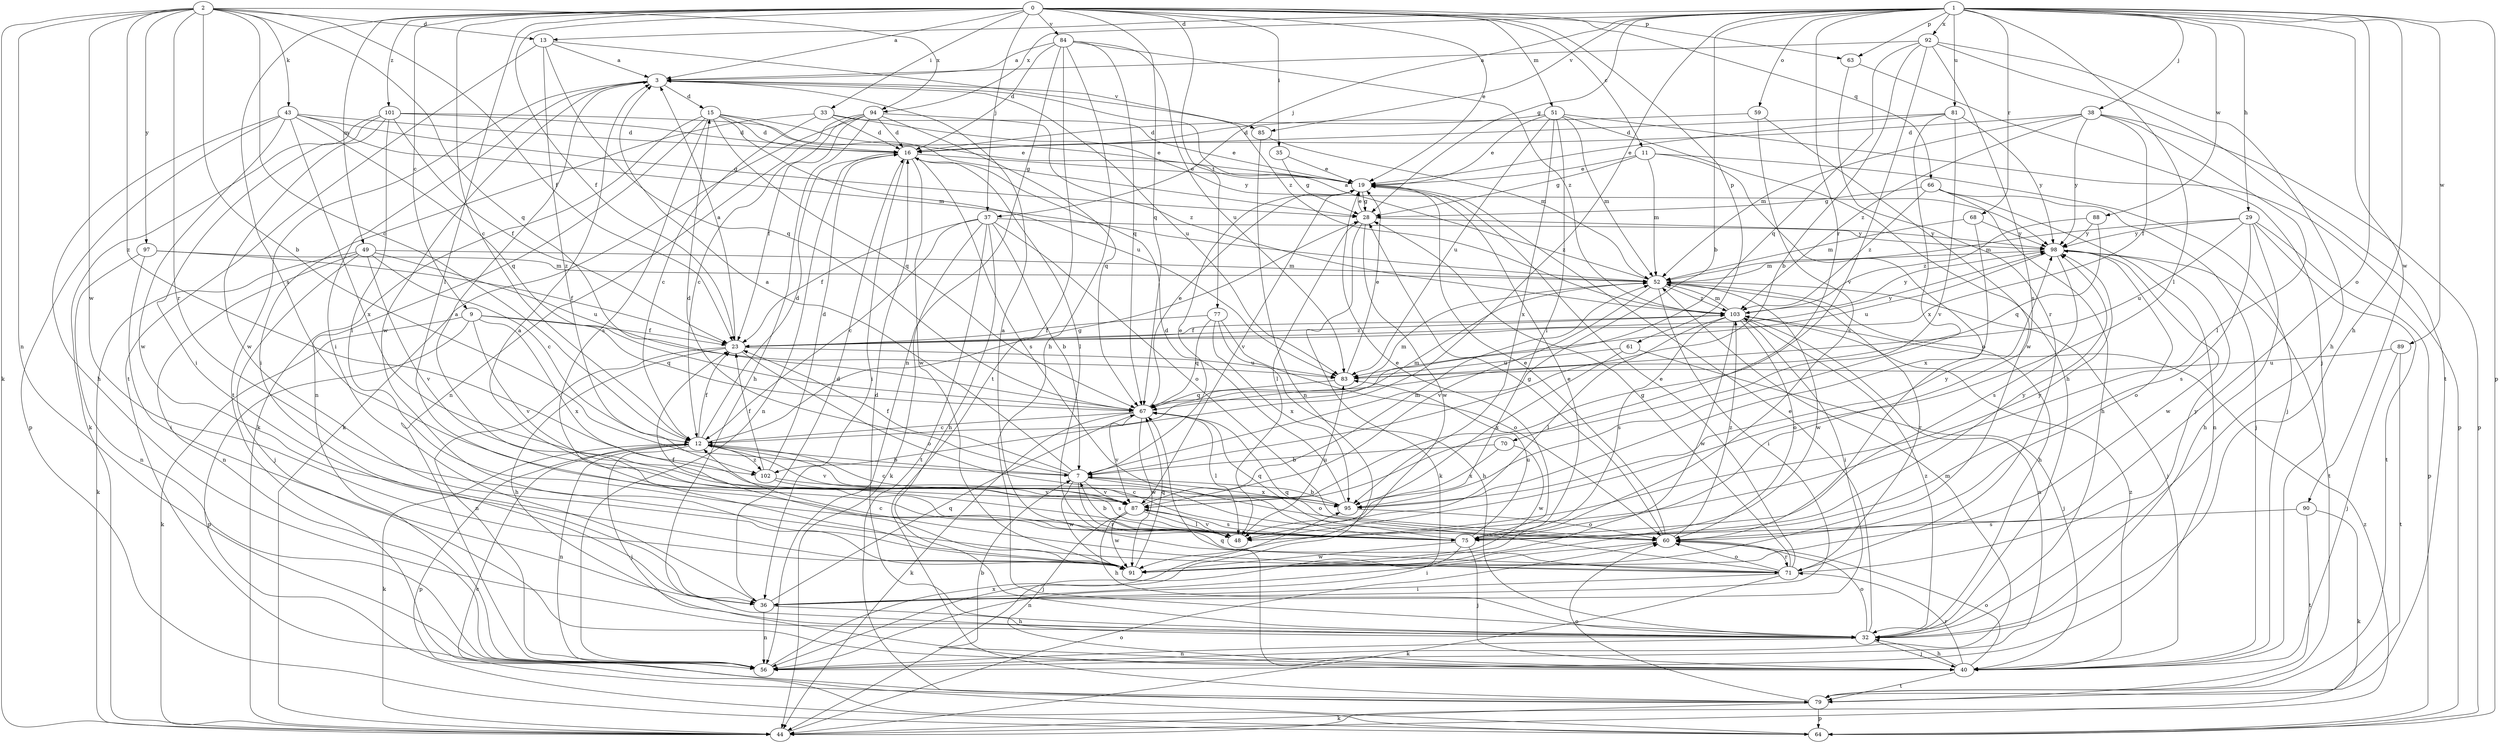 strict digraph  {
0;
1;
2;
3;
7;
9;
11;
12;
13;
15;
16;
19;
23;
28;
29;
32;
33;
35;
36;
37;
38;
40;
43;
44;
48;
49;
51;
52;
56;
59;
60;
61;
63;
64;
66;
67;
68;
70;
71;
75;
77;
79;
81;
83;
84;
85;
87;
88;
89;
90;
91;
92;
94;
95;
97;
98;
101;
102;
103;
0 -> 3  [label=a];
0 -> 9  [label=c];
0 -> 11  [label=c];
0 -> 12  [label=c];
0 -> 19  [label=e];
0 -> 23  [label=f];
0 -> 33  [label=i];
0 -> 35  [label=i];
0 -> 37  [label=j];
0 -> 48  [label=l];
0 -> 49  [label=m];
0 -> 51  [label=m];
0 -> 61  [label=p];
0 -> 63  [label=p];
0 -> 66  [label=q];
0 -> 67  [label=q];
0 -> 75  [label=s];
0 -> 77  [label=t];
0 -> 84  [label=v];
0 -> 101  [label=z];
1 -> 7  [label=b];
1 -> 13  [label=d];
1 -> 28  [label=g];
1 -> 29  [label=h];
1 -> 32  [label=h];
1 -> 37  [label=j];
1 -> 38  [label=j];
1 -> 48  [label=l];
1 -> 59  [label=o];
1 -> 60  [label=o];
1 -> 63  [label=p];
1 -> 64  [label=p];
1 -> 68  [label=r];
1 -> 70  [label=r];
1 -> 81  [label=u];
1 -> 85  [label=v];
1 -> 88  [label=w];
1 -> 89  [label=w];
1 -> 90  [label=w];
1 -> 92  [label=x];
1 -> 94  [label=x];
1 -> 102  [label=z];
2 -> 7  [label=b];
2 -> 12  [label=c];
2 -> 13  [label=d];
2 -> 23  [label=f];
2 -> 43  [label=k];
2 -> 44  [label=k];
2 -> 56  [label=n];
2 -> 67  [label=q];
2 -> 71  [label=r];
2 -> 91  [label=w];
2 -> 94  [label=x];
2 -> 97  [label=y];
2 -> 102  [label=z];
3 -> 15  [label=d];
3 -> 36  [label=i];
3 -> 79  [label=t];
3 -> 83  [label=u];
3 -> 85  [label=v];
3 -> 91  [label=w];
7 -> 3  [label=a];
7 -> 15  [label=d];
7 -> 19  [label=e];
7 -> 23  [label=f];
7 -> 60  [label=o];
7 -> 71  [label=r];
7 -> 87  [label=v];
7 -> 91  [label=w];
7 -> 95  [label=x];
9 -> 23  [label=f];
9 -> 44  [label=k];
9 -> 64  [label=p];
9 -> 67  [label=q];
9 -> 87  [label=v];
9 -> 95  [label=x];
11 -> 19  [label=e];
11 -> 28  [label=g];
11 -> 40  [label=j];
11 -> 52  [label=m];
11 -> 60  [label=o];
12 -> 7  [label=b];
12 -> 16  [label=d];
12 -> 23  [label=f];
12 -> 28  [label=g];
12 -> 40  [label=j];
12 -> 44  [label=k];
12 -> 52  [label=m];
12 -> 56  [label=n];
12 -> 64  [label=p];
12 -> 87  [label=v];
12 -> 102  [label=z];
13 -> 3  [label=a];
13 -> 67  [label=q];
13 -> 79  [label=t];
13 -> 102  [label=z];
13 -> 103  [label=z];
15 -> 16  [label=d];
15 -> 19  [label=e];
15 -> 28  [label=g];
15 -> 44  [label=k];
15 -> 56  [label=n];
15 -> 67  [label=q];
15 -> 75  [label=s];
15 -> 83  [label=u];
16 -> 19  [label=e];
16 -> 36  [label=i];
16 -> 48  [label=l];
16 -> 56  [label=n];
16 -> 75  [label=s];
16 -> 91  [label=w];
19 -> 28  [label=g];
19 -> 87  [label=v];
23 -> 3  [label=a];
23 -> 32  [label=h];
23 -> 56  [label=n];
23 -> 60  [label=o];
23 -> 83  [label=u];
23 -> 98  [label=y];
23 -> 103  [label=z];
28 -> 19  [label=e];
28 -> 44  [label=k];
28 -> 48  [label=l];
28 -> 91  [label=w];
28 -> 98  [label=y];
29 -> 32  [label=h];
29 -> 52  [label=m];
29 -> 64  [label=p];
29 -> 75  [label=s];
29 -> 79  [label=t];
29 -> 83  [label=u];
29 -> 98  [label=y];
32 -> 16  [label=d];
32 -> 19  [label=e];
32 -> 40  [label=j];
32 -> 56  [label=n];
32 -> 60  [label=o];
32 -> 103  [label=z];
33 -> 12  [label=c];
33 -> 16  [label=d];
33 -> 19  [label=e];
33 -> 36  [label=i];
33 -> 98  [label=y];
35 -> 19  [label=e];
35 -> 28  [label=g];
36 -> 16  [label=d];
36 -> 32  [label=h];
36 -> 56  [label=n];
36 -> 67  [label=q];
37 -> 7  [label=b];
37 -> 12  [label=c];
37 -> 23  [label=f];
37 -> 32  [label=h];
37 -> 44  [label=k];
37 -> 60  [label=o];
37 -> 79  [label=t];
37 -> 98  [label=y];
38 -> 16  [label=d];
38 -> 23  [label=f];
38 -> 48  [label=l];
38 -> 52  [label=m];
38 -> 64  [label=p];
38 -> 98  [label=y];
38 -> 103  [label=z];
40 -> 7  [label=b];
40 -> 32  [label=h];
40 -> 60  [label=o];
40 -> 67  [label=q];
40 -> 71  [label=r];
40 -> 79  [label=t];
40 -> 103  [label=z];
43 -> 16  [label=d];
43 -> 28  [label=g];
43 -> 32  [label=h];
43 -> 52  [label=m];
43 -> 64  [label=p];
43 -> 67  [label=q];
43 -> 91  [label=w];
43 -> 95  [label=x];
44 -> 60  [label=o];
44 -> 103  [label=z];
48 -> 7  [label=b];
48 -> 83  [label=u];
48 -> 87  [label=v];
48 -> 98  [label=y];
49 -> 12  [label=c];
49 -> 40  [label=j];
49 -> 44  [label=k];
49 -> 52  [label=m];
49 -> 56  [label=n];
49 -> 83  [label=u];
49 -> 87  [label=v];
51 -> 16  [label=d];
51 -> 19  [label=e];
51 -> 32  [label=h];
51 -> 48  [label=l];
51 -> 52  [label=m];
51 -> 64  [label=p];
51 -> 83  [label=u];
51 -> 95  [label=x];
52 -> 3  [label=a];
52 -> 32  [label=h];
52 -> 36  [label=i];
52 -> 40  [label=j];
52 -> 71  [label=r];
52 -> 87  [label=v];
52 -> 91  [label=w];
52 -> 103  [label=z];
56 -> 52  [label=m];
56 -> 95  [label=x];
59 -> 16  [label=d];
59 -> 75  [label=s];
59 -> 91  [label=w];
60 -> 12  [label=c];
60 -> 19  [label=e];
60 -> 28  [label=g];
60 -> 36  [label=i];
60 -> 71  [label=r];
60 -> 103  [label=z];
61 -> 40  [label=j];
61 -> 83  [label=u];
61 -> 95  [label=x];
63 -> 40  [label=j];
63 -> 71  [label=r];
64 -> 12  [label=c];
66 -> 28  [label=g];
66 -> 32  [label=h];
66 -> 40  [label=j];
66 -> 56  [label=n];
66 -> 103  [label=z];
67 -> 12  [label=c];
67 -> 19  [label=e];
67 -> 44  [label=k];
67 -> 48  [label=l];
67 -> 52  [label=m];
67 -> 87  [label=v];
67 -> 91  [label=w];
68 -> 52  [label=m];
68 -> 95  [label=x];
68 -> 98  [label=y];
70 -> 7  [label=b];
70 -> 91  [label=w];
70 -> 95  [label=x];
71 -> 3  [label=a];
71 -> 12  [label=c];
71 -> 19  [label=e];
71 -> 28  [label=g];
71 -> 36  [label=i];
71 -> 44  [label=k];
71 -> 60  [label=o];
71 -> 67  [label=q];
71 -> 98  [label=y];
75 -> 3  [label=a];
75 -> 19  [label=e];
75 -> 40  [label=j];
75 -> 56  [label=n];
75 -> 67  [label=q];
75 -> 83  [label=u];
75 -> 91  [label=w];
75 -> 98  [label=y];
77 -> 23  [label=f];
77 -> 32  [label=h];
77 -> 60  [label=o];
77 -> 67  [label=q];
77 -> 95  [label=x];
79 -> 44  [label=k];
79 -> 60  [label=o];
79 -> 64  [label=p];
81 -> 16  [label=d];
81 -> 19  [label=e];
81 -> 87  [label=v];
81 -> 95  [label=x];
81 -> 98  [label=y];
83 -> 19  [label=e];
83 -> 67  [label=q];
84 -> 3  [label=a];
84 -> 16  [label=d];
84 -> 32  [label=h];
84 -> 56  [label=n];
84 -> 67  [label=q];
84 -> 79  [label=t];
84 -> 83  [label=u];
84 -> 103  [label=z];
85 -> 52  [label=m];
85 -> 56  [label=n];
87 -> 32  [label=h];
87 -> 40  [label=j];
87 -> 48  [label=l];
87 -> 52  [label=m];
87 -> 75  [label=s];
87 -> 91  [label=w];
88 -> 67  [label=q];
88 -> 98  [label=y];
88 -> 103  [label=z];
89 -> 40  [label=j];
89 -> 79  [label=t];
89 -> 83  [label=u];
90 -> 44  [label=k];
90 -> 75  [label=s];
90 -> 79  [label=t];
91 -> 3  [label=a];
91 -> 19  [label=e];
91 -> 23  [label=f];
91 -> 67  [label=q];
92 -> 3  [label=a];
92 -> 7  [label=b];
92 -> 32  [label=h];
92 -> 67  [label=q];
92 -> 75  [label=s];
92 -> 79  [label=t];
92 -> 87  [label=v];
94 -> 12  [label=c];
94 -> 16  [label=d];
94 -> 23  [label=f];
94 -> 32  [label=h];
94 -> 44  [label=k];
94 -> 56  [label=n];
94 -> 67  [label=q];
94 -> 103  [label=z];
95 -> 7  [label=b];
95 -> 12  [label=c];
95 -> 16  [label=d];
95 -> 60  [label=o];
95 -> 98  [label=y];
97 -> 23  [label=f];
97 -> 36  [label=i];
97 -> 52  [label=m];
97 -> 56  [label=n];
98 -> 52  [label=m];
98 -> 60  [label=o];
98 -> 75  [label=s];
98 -> 79  [label=t];
98 -> 83  [label=u];
98 -> 91  [label=w];
101 -> 16  [label=d];
101 -> 19  [label=e];
101 -> 23  [label=f];
101 -> 36  [label=i];
101 -> 44  [label=k];
101 -> 48  [label=l];
101 -> 91  [label=w];
102 -> 16  [label=d];
102 -> 23  [label=f];
102 -> 75  [label=s];
102 -> 87  [label=v];
103 -> 23  [label=f];
103 -> 36  [label=i];
103 -> 48  [label=l];
103 -> 52  [label=m];
103 -> 56  [label=n];
103 -> 60  [label=o];
103 -> 75  [label=s];
103 -> 91  [label=w];
103 -> 98  [label=y];
}
